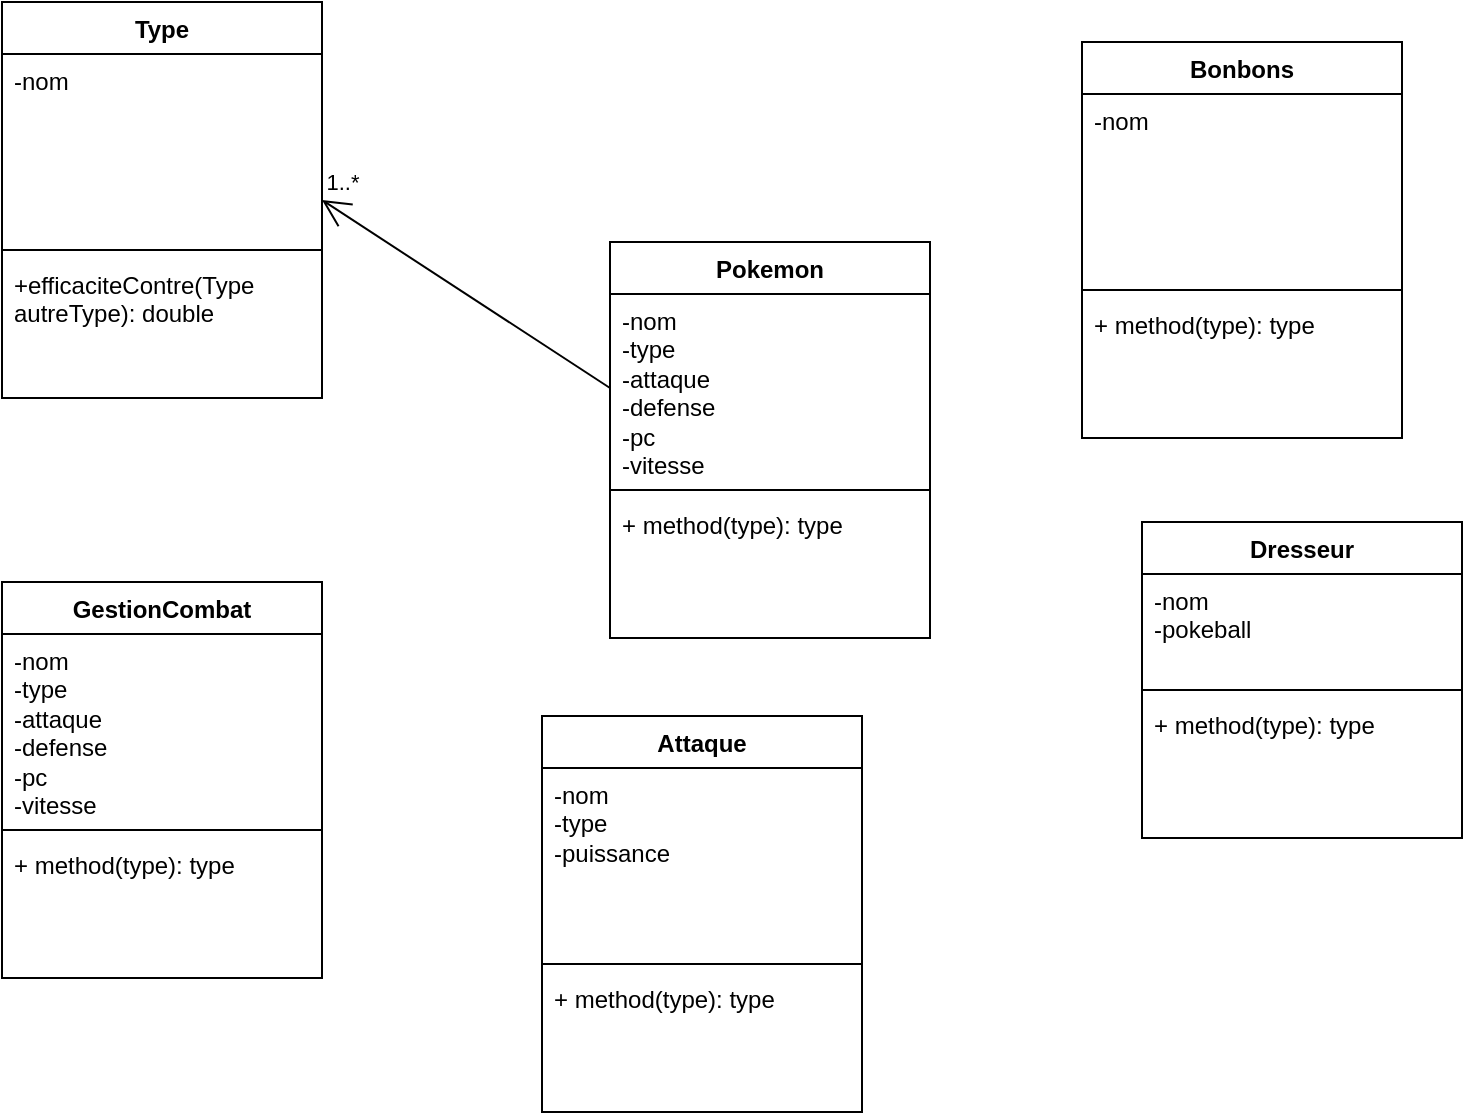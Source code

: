 <mxfile version="22.1.5" type="github">
  <diagram name="Page-1" id="a7Ri9mii3zfMXE8LAgiD">
    <mxGraphModel dx="882" dy="604" grid="1" gridSize="10" guides="1" tooltips="1" connect="1" arrows="1" fold="1" page="1" pageScale="1" pageWidth="827" pageHeight="1169" math="0" shadow="0">
      <root>
        <mxCell id="0" />
        <mxCell id="1" parent="0" />
        <mxCell id="dgSH4MTo-NtUrPTSyCus-1" value="Pokemon" style="swimlane;fontStyle=1;align=center;verticalAlign=top;childLayout=stackLayout;horizontal=1;startSize=26;horizontalStack=0;resizeParent=1;resizeParentMax=0;resizeLast=0;collapsible=1;marginBottom=0;whiteSpace=wrap;html=1;" vertex="1" parent="1">
          <mxGeometry x="334" y="150" width="160" height="198" as="geometry" />
        </mxCell>
        <mxCell id="dgSH4MTo-NtUrPTSyCus-2" value="-nom&lt;br&gt;-type&lt;br&gt;-attaque&lt;br&gt;-defense&lt;br&gt;-pc&lt;br&gt;-vitesse" style="text;strokeColor=none;fillColor=none;align=left;verticalAlign=top;spacingLeft=4;spacingRight=4;overflow=hidden;rotatable=0;points=[[0,0.5],[1,0.5]];portConstraint=eastwest;whiteSpace=wrap;html=1;" vertex="1" parent="dgSH4MTo-NtUrPTSyCus-1">
          <mxGeometry y="26" width="160" height="94" as="geometry" />
        </mxCell>
        <mxCell id="dgSH4MTo-NtUrPTSyCus-3" value="" style="line;strokeWidth=1;fillColor=none;align=left;verticalAlign=middle;spacingTop=-1;spacingLeft=3;spacingRight=3;rotatable=0;labelPosition=right;points=[];portConstraint=eastwest;strokeColor=inherit;" vertex="1" parent="dgSH4MTo-NtUrPTSyCus-1">
          <mxGeometry y="120" width="160" height="8" as="geometry" />
        </mxCell>
        <mxCell id="dgSH4MTo-NtUrPTSyCus-4" value="+ method(type): type" style="text;strokeColor=none;fillColor=none;align=left;verticalAlign=top;spacingLeft=4;spacingRight=4;overflow=hidden;rotatable=0;points=[[0,0.5],[1,0.5]];portConstraint=eastwest;whiteSpace=wrap;html=1;" vertex="1" parent="dgSH4MTo-NtUrPTSyCus-1">
          <mxGeometry y="128" width="160" height="70" as="geometry" />
        </mxCell>
        <mxCell id="dgSH4MTo-NtUrPTSyCus-7" value="Dresseur" style="swimlane;fontStyle=1;align=center;verticalAlign=top;childLayout=stackLayout;horizontal=1;startSize=26;horizontalStack=0;resizeParent=1;resizeParentMax=0;resizeLast=0;collapsible=1;marginBottom=0;whiteSpace=wrap;html=1;" vertex="1" parent="1">
          <mxGeometry x="600" y="290" width="160" height="158" as="geometry" />
        </mxCell>
        <mxCell id="dgSH4MTo-NtUrPTSyCus-8" value="-nom&lt;br&gt;-pokeball" style="text;strokeColor=none;fillColor=none;align=left;verticalAlign=top;spacingLeft=4;spacingRight=4;overflow=hidden;rotatable=0;points=[[0,0.5],[1,0.5]];portConstraint=eastwest;whiteSpace=wrap;html=1;" vertex="1" parent="dgSH4MTo-NtUrPTSyCus-7">
          <mxGeometry y="26" width="160" height="54" as="geometry" />
        </mxCell>
        <mxCell id="dgSH4MTo-NtUrPTSyCus-9" value="" style="line;strokeWidth=1;fillColor=none;align=left;verticalAlign=middle;spacingTop=-1;spacingLeft=3;spacingRight=3;rotatable=0;labelPosition=right;points=[];portConstraint=eastwest;strokeColor=inherit;" vertex="1" parent="dgSH4MTo-NtUrPTSyCus-7">
          <mxGeometry y="80" width="160" height="8" as="geometry" />
        </mxCell>
        <mxCell id="dgSH4MTo-NtUrPTSyCus-10" value="+ method(type): type" style="text;strokeColor=none;fillColor=none;align=left;verticalAlign=top;spacingLeft=4;spacingRight=4;overflow=hidden;rotatable=0;points=[[0,0.5],[1,0.5]];portConstraint=eastwest;whiteSpace=wrap;html=1;" vertex="1" parent="dgSH4MTo-NtUrPTSyCus-7">
          <mxGeometry y="88" width="160" height="70" as="geometry" />
        </mxCell>
        <mxCell id="dgSH4MTo-NtUrPTSyCus-11" value="Bonbons" style="swimlane;fontStyle=1;align=center;verticalAlign=top;childLayout=stackLayout;horizontal=1;startSize=26;horizontalStack=0;resizeParent=1;resizeParentMax=0;resizeLast=0;collapsible=1;marginBottom=0;whiteSpace=wrap;html=1;" vertex="1" parent="1">
          <mxGeometry x="570" y="50" width="160" height="198" as="geometry" />
        </mxCell>
        <mxCell id="dgSH4MTo-NtUrPTSyCus-12" value="-nom&lt;br&gt;" style="text;strokeColor=none;fillColor=none;align=left;verticalAlign=top;spacingLeft=4;spacingRight=4;overflow=hidden;rotatable=0;points=[[0,0.5],[1,0.5]];portConstraint=eastwest;whiteSpace=wrap;html=1;" vertex="1" parent="dgSH4MTo-NtUrPTSyCus-11">
          <mxGeometry y="26" width="160" height="94" as="geometry" />
        </mxCell>
        <mxCell id="dgSH4MTo-NtUrPTSyCus-13" value="" style="line;strokeWidth=1;fillColor=none;align=left;verticalAlign=middle;spacingTop=-1;spacingLeft=3;spacingRight=3;rotatable=0;labelPosition=right;points=[];portConstraint=eastwest;strokeColor=inherit;" vertex="1" parent="dgSH4MTo-NtUrPTSyCus-11">
          <mxGeometry y="120" width="160" height="8" as="geometry" />
        </mxCell>
        <mxCell id="dgSH4MTo-NtUrPTSyCus-14" value="+ method(type): type" style="text;strokeColor=none;fillColor=none;align=left;verticalAlign=top;spacingLeft=4;spacingRight=4;overflow=hidden;rotatable=0;points=[[0,0.5],[1,0.5]];portConstraint=eastwest;whiteSpace=wrap;html=1;" vertex="1" parent="dgSH4MTo-NtUrPTSyCus-11">
          <mxGeometry y="128" width="160" height="70" as="geometry" />
        </mxCell>
        <mxCell id="dgSH4MTo-NtUrPTSyCus-15" value="Type" style="swimlane;fontStyle=1;align=center;verticalAlign=top;childLayout=stackLayout;horizontal=1;startSize=26;horizontalStack=0;resizeParent=1;resizeParentMax=0;resizeLast=0;collapsible=1;marginBottom=0;whiteSpace=wrap;html=1;" vertex="1" parent="1">
          <mxGeometry x="30" y="30" width="160" height="198" as="geometry" />
        </mxCell>
        <mxCell id="dgSH4MTo-NtUrPTSyCus-16" value="-nom&lt;br&gt;" style="text;strokeColor=none;fillColor=none;align=left;verticalAlign=top;spacingLeft=4;spacingRight=4;overflow=hidden;rotatable=0;points=[[0,0.5],[1,0.5]];portConstraint=eastwest;whiteSpace=wrap;html=1;" vertex="1" parent="dgSH4MTo-NtUrPTSyCus-15">
          <mxGeometry y="26" width="160" height="94" as="geometry" />
        </mxCell>
        <mxCell id="dgSH4MTo-NtUrPTSyCus-17" value="" style="line;strokeWidth=1;fillColor=none;align=left;verticalAlign=middle;spacingTop=-1;spacingLeft=3;spacingRight=3;rotatable=0;labelPosition=right;points=[];portConstraint=eastwest;strokeColor=inherit;" vertex="1" parent="dgSH4MTo-NtUrPTSyCus-15">
          <mxGeometry y="120" width="160" height="8" as="geometry" />
        </mxCell>
        <mxCell id="dgSH4MTo-NtUrPTSyCus-18" value="+efficaciteContre(Type autreType): double" style="text;strokeColor=none;fillColor=none;align=left;verticalAlign=top;spacingLeft=4;spacingRight=4;overflow=hidden;rotatable=0;points=[[0,0.5],[1,0.5]];portConstraint=eastwest;whiteSpace=wrap;html=1;" vertex="1" parent="dgSH4MTo-NtUrPTSyCus-15">
          <mxGeometry y="128" width="160" height="70" as="geometry" />
        </mxCell>
        <mxCell id="dgSH4MTo-NtUrPTSyCus-19" value="" style="endArrow=open;endFill=1;endSize=12;html=1;rounded=0;entryX=1;entryY=0.5;entryDx=0;entryDy=0;exitX=0;exitY=0.5;exitDx=0;exitDy=0;" edge="1" parent="1" source="dgSH4MTo-NtUrPTSyCus-2" target="dgSH4MTo-NtUrPTSyCus-15">
          <mxGeometry width="160" relative="1" as="geometry">
            <mxPoint x="260" y="260" as="sourcePoint" />
            <mxPoint x="440" y="250" as="targetPoint" />
          </mxGeometry>
        </mxCell>
        <mxCell id="dgSH4MTo-NtUrPTSyCus-20" value="1..*" style="edgeLabel;html=1;align=center;verticalAlign=middle;resizable=0;points=[];" vertex="1" connectable="0" parent="dgSH4MTo-NtUrPTSyCus-19">
          <mxGeometry x="0.822" y="-4" relative="1" as="geometry">
            <mxPoint x="-5" y="-14" as="offset" />
          </mxGeometry>
        </mxCell>
        <mxCell id="dgSH4MTo-NtUrPTSyCus-21" value="GestionCombat" style="swimlane;fontStyle=1;align=center;verticalAlign=top;childLayout=stackLayout;horizontal=1;startSize=26;horizontalStack=0;resizeParent=1;resizeParentMax=0;resizeLast=0;collapsible=1;marginBottom=0;whiteSpace=wrap;html=1;" vertex="1" parent="1">
          <mxGeometry x="30" y="320" width="160" height="198" as="geometry" />
        </mxCell>
        <mxCell id="dgSH4MTo-NtUrPTSyCus-22" value="-nom&lt;br&gt;-type&lt;br&gt;-attaque&lt;br&gt;-defense&lt;br&gt;-pc&lt;br&gt;-vitesse" style="text;strokeColor=none;fillColor=none;align=left;verticalAlign=top;spacingLeft=4;spacingRight=4;overflow=hidden;rotatable=0;points=[[0,0.5],[1,0.5]];portConstraint=eastwest;whiteSpace=wrap;html=1;" vertex="1" parent="dgSH4MTo-NtUrPTSyCus-21">
          <mxGeometry y="26" width="160" height="94" as="geometry" />
        </mxCell>
        <mxCell id="dgSH4MTo-NtUrPTSyCus-23" value="" style="line;strokeWidth=1;fillColor=none;align=left;verticalAlign=middle;spacingTop=-1;spacingLeft=3;spacingRight=3;rotatable=0;labelPosition=right;points=[];portConstraint=eastwest;strokeColor=inherit;" vertex="1" parent="dgSH4MTo-NtUrPTSyCus-21">
          <mxGeometry y="120" width="160" height="8" as="geometry" />
        </mxCell>
        <mxCell id="dgSH4MTo-NtUrPTSyCus-24" value="+ method(type): type" style="text;strokeColor=none;fillColor=none;align=left;verticalAlign=top;spacingLeft=4;spacingRight=4;overflow=hidden;rotatable=0;points=[[0,0.5],[1,0.5]];portConstraint=eastwest;whiteSpace=wrap;html=1;" vertex="1" parent="dgSH4MTo-NtUrPTSyCus-21">
          <mxGeometry y="128" width="160" height="70" as="geometry" />
        </mxCell>
        <mxCell id="dgSH4MTo-NtUrPTSyCus-25" value="Attaque" style="swimlane;fontStyle=1;align=center;verticalAlign=top;childLayout=stackLayout;horizontal=1;startSize=26;horizontalStack=0;resizeParent=1;resizeParentMax=0;resizeLast=0;collapsible=1;marginBottom=0;whiteSpace=wrap;html=1;" vertex="1" parent="1">
          <mxGeometry x="300" y="387" width="160" height="198" as="geometry" />
        </mxCell>
        <mxCell id="dgSH4MTo-NtUrPTSyCus-26" value="-nom&lt;br&gt;-type&lt;br&gt;-puissance" style="text;strokeColor=none;fillColor=none;align=left;verticalAlign=top;spacingLeft=4;spacingRight=4;overflow=hidden;rotatable=0;points=[[0,0.5],[1,0.5]];portConstraint=eastwest;whiteSpace=wrap;html=1;" vertex="1" parent="dgSH4MTo-NtUrPTSyCus-25">
          <mxGeometry y="26" width="160" height="94" as="geometry" />
        </mxCell>
        <mxCell id="dgSH4MTo-NtUrPTSyCus-27" value="" style="line;strokeWidth=1;fillColor=none;align=left;verticalAlign=middle;spacingTop=-1;spacingLeft=3;spacingRight=3;rotatable=0;labelPosition=right;points=[];portConstraint=eastwest;strokeColor=inherit;" vertex="1" parent="dgSH4MTo-NtUrPTSyCus-25">
          <mxGeometry y="120" width="160" height="8" as="geometry" />
        </mxCell>
        <mxCell id="dgSH4MTo-NtUrPTSyCus-28" value="+ method(type): type" style="text;strokeColor=none;fillColor=none;align=left;verticalAlign=top;spacingLeft=4;spacingRight=4;overflow=hidden;rotatable=0;points=[[0,0.5],[1,0.5]];portConstraint=eastwest;whiteSpace=wrap;html=1;" vertex="1" parent="dgSH4MTo-NtUrPTSyCus-25">
          <mxGeometry y="128" width="160" height="70" as="geometry" />
        </mxCell>
      </root>
    </mxGraphModel>
  </diagram>
</mxfile>
